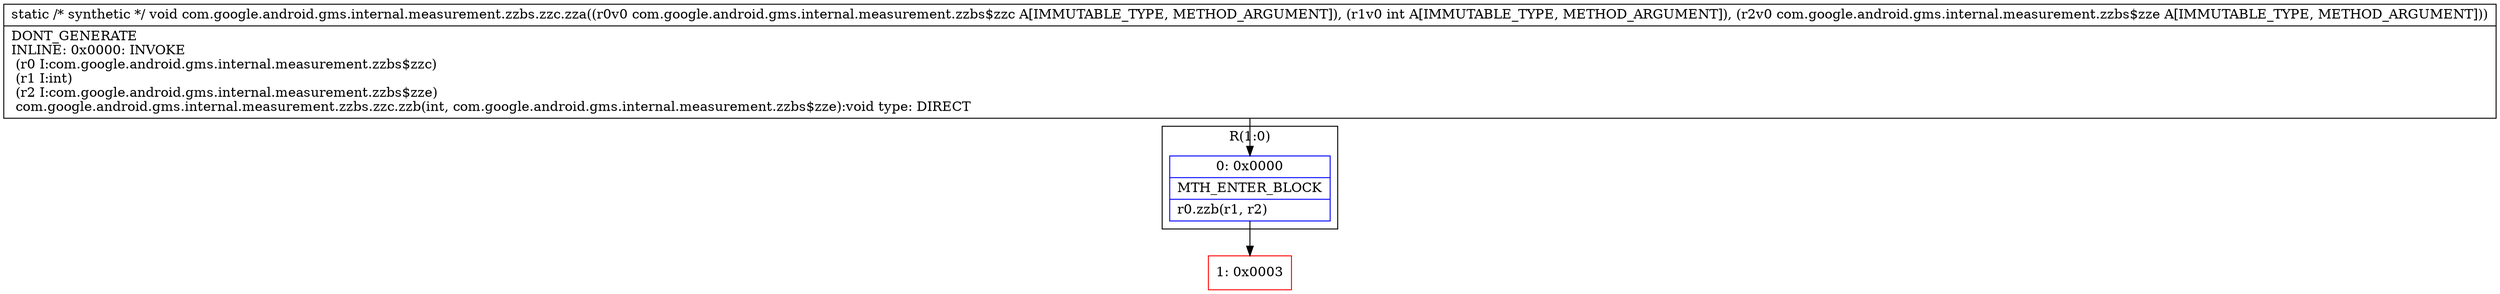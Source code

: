 digraph "CFG forcom.google.android.gms.internal.measurement.zzbs.zzc.zza(Lcom\/google\/android\/gms\/internal\/measurement\/zzbs$zzc;ILcom\/google\/android\/gms\/internal\/measurement\/zzbs$zze;)V" {
subgraph cluster_Region_1574368943 {
label = "R(1:0)";
node [shape=record,color=blue];
Node_0 [shape=record,label="{0\:\ 0x0000|MTH_ENTER_BLOCK\l|r0.zzb(r1, r2)\l}"];
}
Node_1 [shape=record,color=red,label="{1\:\ 0x0003}"];
MethodNode[shape=record,label="{static \/* synthetic *\/ void com.google.android.gms.internal.measurement.zzbs.zzc.zza((r0v0 com.google.android.gms.internal.measurement.zzbs$zzc A[IMMUTABLE_TYPE, METHOD_ARGUMENT]), (r1v0 int A[IMMUTABLE_TYPE, METHOD_ARGUMENT]), (r2v0 com.google.android.gms.internal.measurement.zzbs$zze A[IMMUTABLE_TYPE, METHOD_ARGUMENT]))  | DONT_GENERATE\lINLINE: 0x0000: INVOKE  \l  (r0 I:com.google.android.gms.internal.measurement.zzbs$zzc)\l  (r1 I:int)\l  (r2 I:com.google.android.gms.internal.measurement.zzbs$zze)\l com.google.android.gms.internal.measurement.zzbs.zzc.zzb(int, com.google.android.gms.internal.measurement.zzbs$zze):void type: DIRECT\l}"];
MethodNode -> Node_0;
Node_0 -> Node_1;
}


